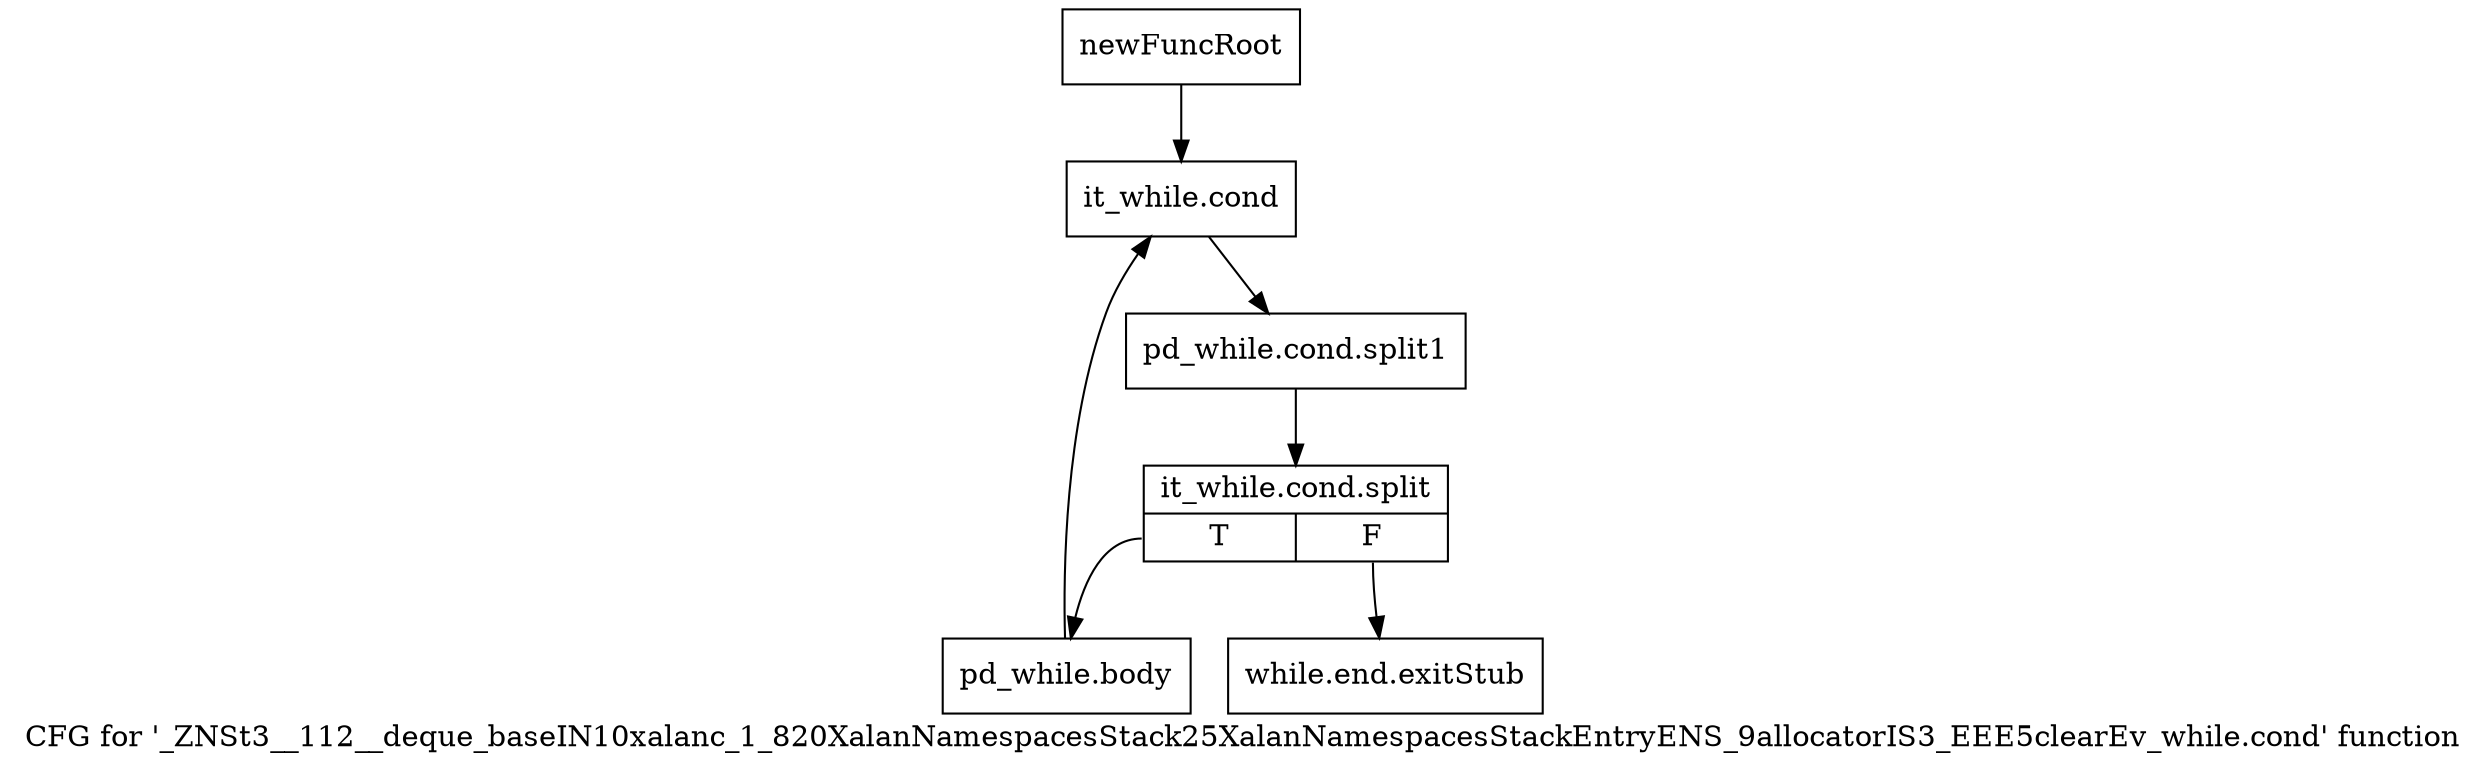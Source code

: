 digraph "CFG for '_ZNSt3__112__deque_baseIN10xalanc_1_820XalanNamespacesStack25XalanNamespacesStackEntryENS_9allocatorIS3_EEE5clearEv_while.cond' function" {
	label="CFG for '_ZNSt3__112__deque_baseIN10xalanc_1_820XalanNamespacesStack25XalanNamespacesStackEntryENS_9allocatorIS3_EEE5clearEv_while.cond' function";

	Node0x9d05150 [shape=record,label="{newFuncRoot}"];
	Node0x9d05150 -> Node0x9d051f0;
	Node0x9d051a0 [shape=record,label="{while.end.exitStub}"];
	Node0x9d051f0 [shape=record,label="{it_while.cond}"];
	Node0x9d051f0 -> Node0xcfe72d0;
	Node0xcfe72d0 [shape=record,label="{pd_while.cond.split1}"];
	Node0xcfe72d0 -> Node0xcfe7320;
	Node0xcfe7320 [shape=record,label="{it_while.cond.split|{<s0>T|<s1>F}}"];
	Node0xcfe7320:s0 -> Node0x9d05240;
	Node0xcfe7320:s1 -> Node0x9d051a0;
	Node0x9d05240 [shape=record,label="{pd_while.body}"];
	Node0x9d05240 -> Node0x9d051f0;
}
